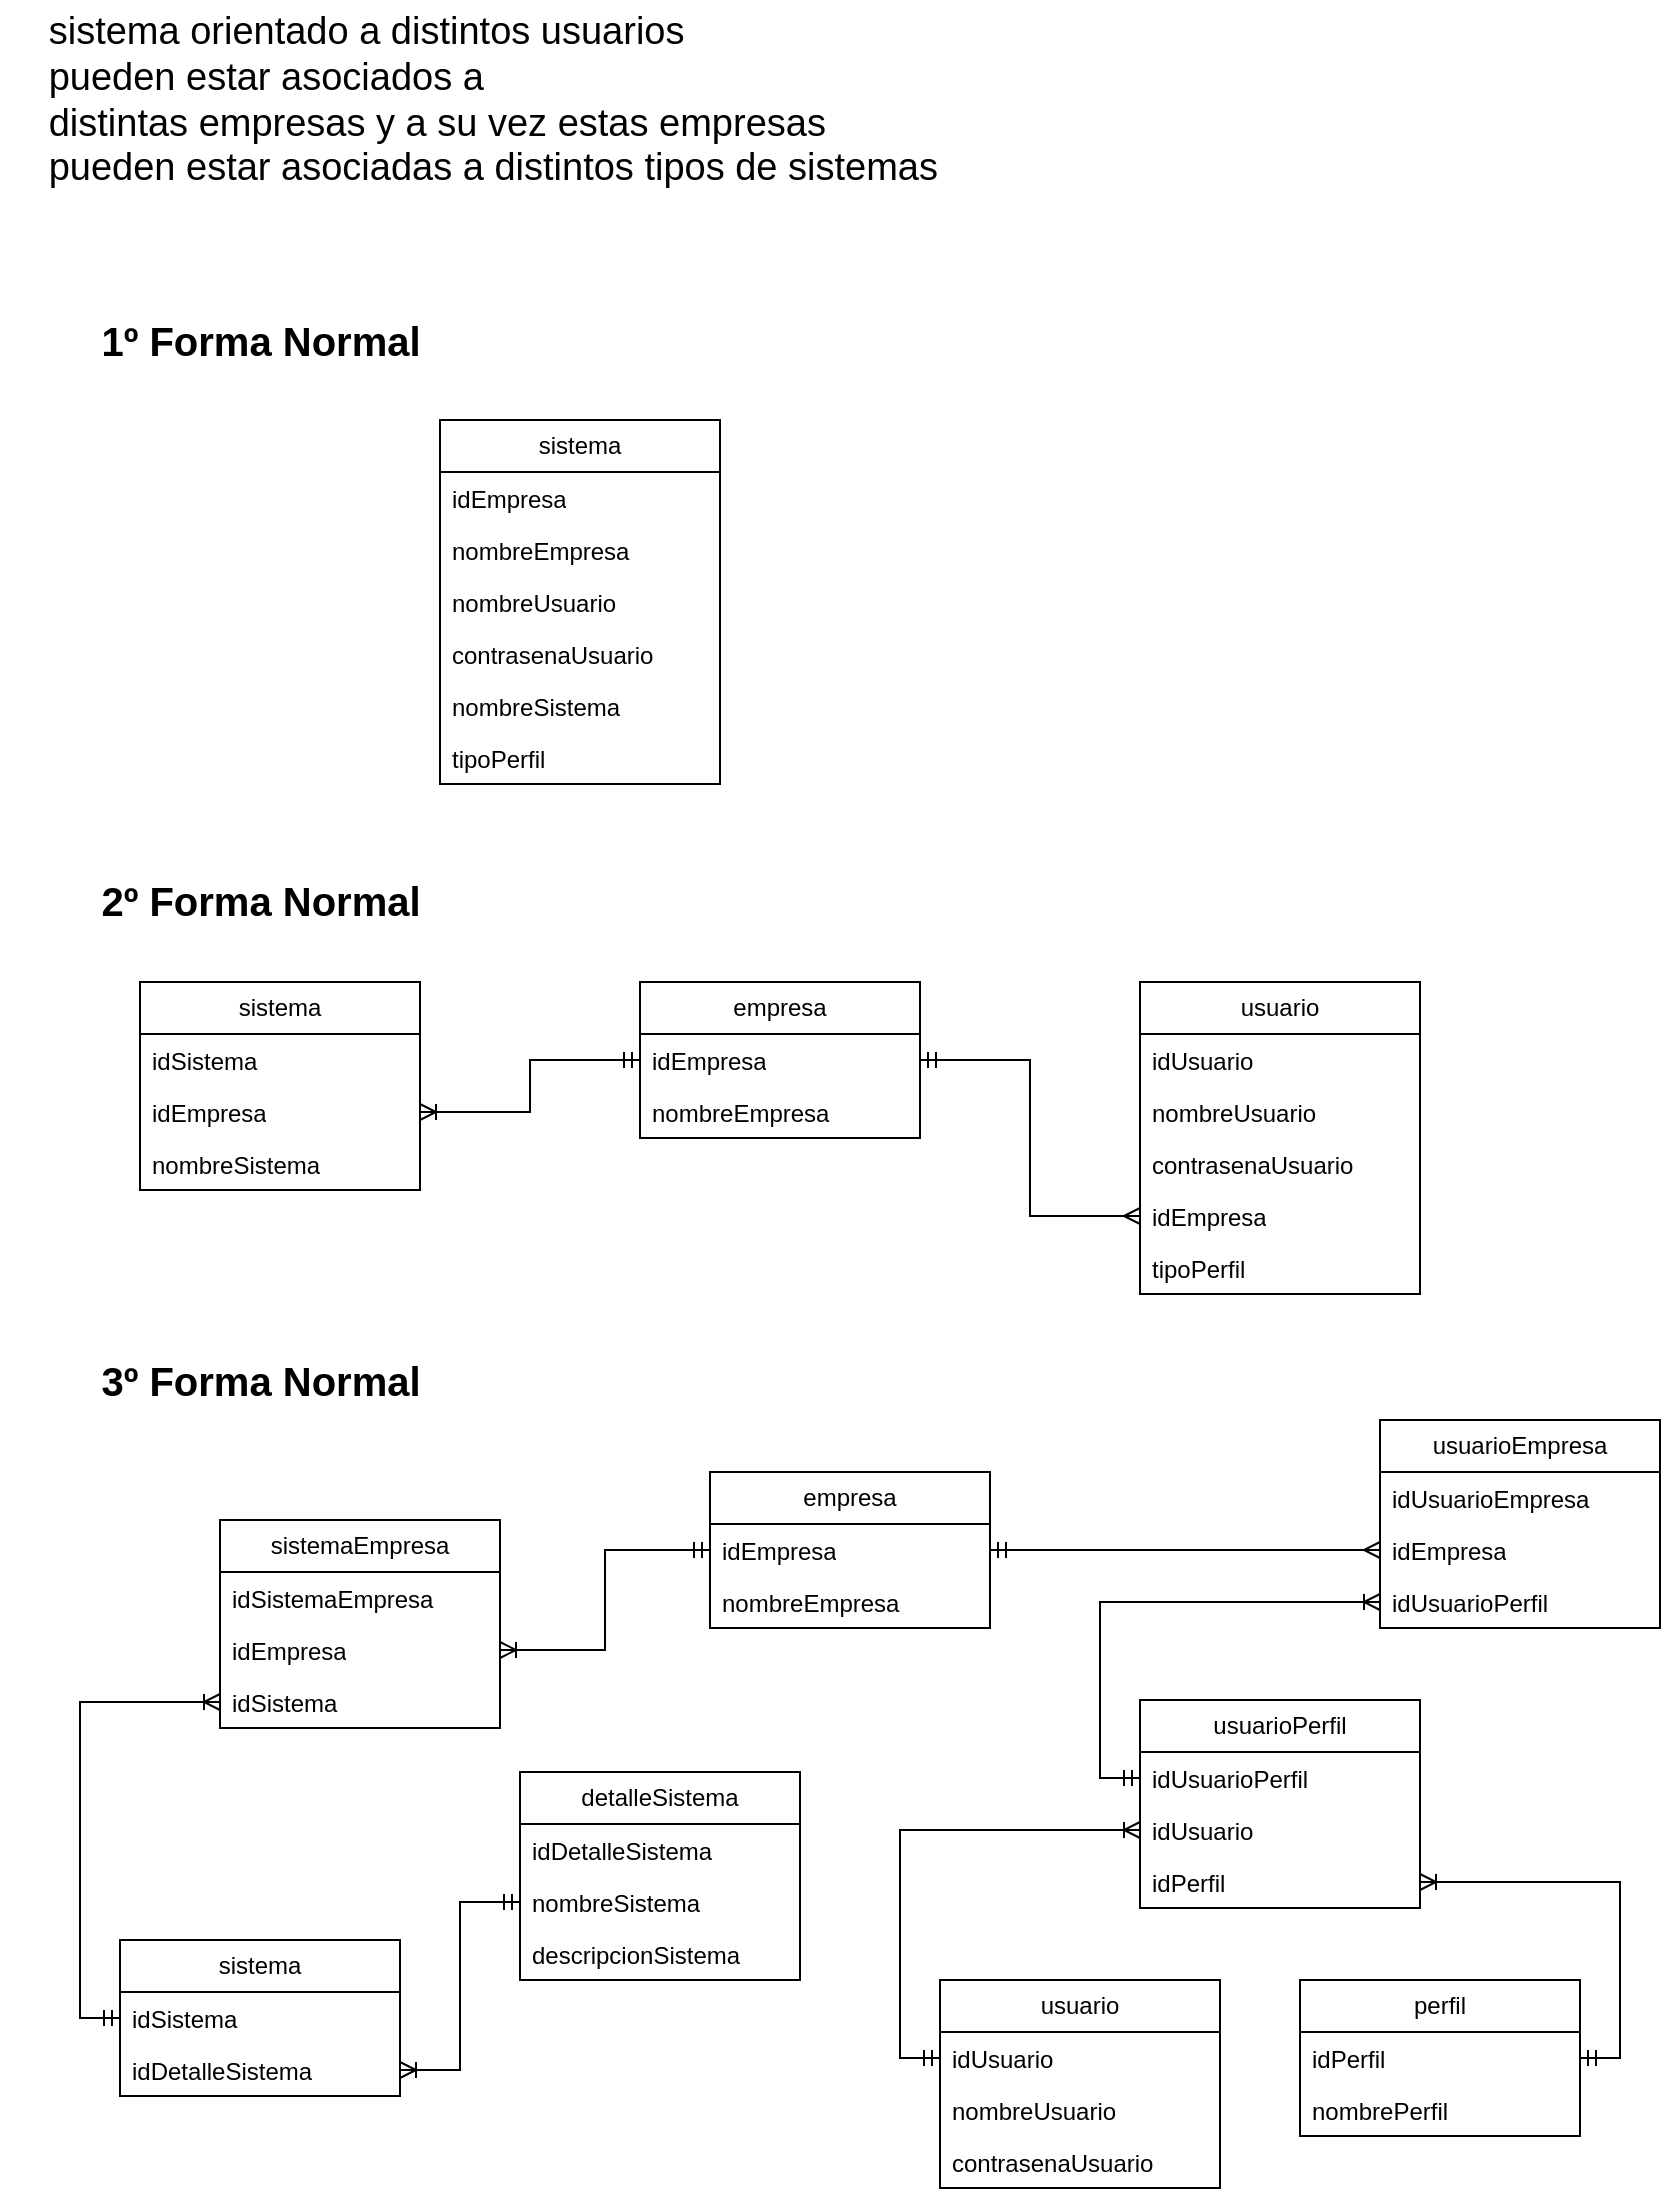 <mxfile version="24.4.8" type="github">
  <diagram name="Page-1" id="sJlT76BODjLUvXcsA-DQ">
    <mxGraphModel dx="1494" dy="941" grid="1" gridSize="10" guides="1" tooltips="1" connect="1" arrows="1" fold="1" page="1" pageScale="1" pageWidth="850" pageHeight="1100" math="0" shadow="0">
      <root>
        <mxCell id="0" />
        <mxCell id="1" parent="0" />
        <mxCell id="XsU_cXpm-pxWy6EAehPB-1" value="sistema" style="swimlane;fontStyle=0;childLayout=stackLayout;horizontal=1;startSize=26;fillColor=none;horizontalStack=0;resizeParent=1;resizeParentMax=0;resizeLast=0;collapsible=1;marginBottom=0;whiteSpace=wrap;html=1;" parent="1" vertex="1">
          <mxGeometry x="220" y="210" width="140" height="182" as="geometry" />
        </mxCell>
        <mxCell id="XsU_cXpm-pxWy6EAehPB-2" value="idEmpresa" style="text;strokeColor=none;fillColor=none;align=left;verticalAlign=top;spacingLeft=4;spacingRight=4;overflow=hidden;rotatable=0;points=[[0,0.5],[1,0.5]];portConstraint=eastwest;whiteSpace=wrap;html=1;" parent="XsU_cXpm-pxWy6EAehPB-1" vertex="1">
          <mxGeometry y="26" width="140" height="26" as="geometry" />
        </mxCell>
        <mxCell id="XsU_cXpm-pxWy6EAehPB-3" value="nombreEmpresa" style="text;strokeColor=none;fillColor=none;align=left;verticalAlign=top;spacingLeft=4;spacingRight=4;overflow=hidden;rotatable=0;points=[[0,0.5],[1,0.5]];portConstraint=eastwest;whiteSpace=wrap;html=1;" parent="XsU_cXpm-pxWy6EAehPB-1" vertex="1">
          <mxGeometry y="52" width="140" height="26" as="geometry" />
        </mxCell>
        <mxCell id="XsU_cXpm-pxWy6EAehPB-4" value="nombreUsuario" style="text;strokeColor=none;fillColor=none;align=left;verticalAlign=top;spacingLeft=4;spacingRight=4;overflow=hidden;rotatable=0;points=[[0,0.5],[1,0.5]];portConstraint=eastwest;whiteSpace=wrap;html=1;" parent="XsU_cXpm-pxWy6EAehPB-1" vertex="1">
          <mxGeometry y="78" width="140" height="26" as="geometry" />
        </mxCell>
        <mxCell id="XsU_cXpm-pxWy6EAehPB-22" value="contrasenaUsuario" style="text;strokeColor=none;fillColor=none;align=left;verticalAlign=top;spacingLeft=4;spacingRight=4;overflow=hidden;rotatable=0;points=[[0,0.5],[1,0.5]];portConstraint=eastwest;whiteSpace=wrap;html=1;" parent="XsU_cXpm-pxWy6EAehPB-1" vertex="1">
          <mxGeometry y="104" width="140" height="26" as="geometry" />
        </mxCell>
        <mxCell id="XsU_cXpm-pxWy6EAehPB-17" value="nombreSistema" style="text;strokeColor=none;fillColor=none;align=left;verticalAlign=top;spacingLeft=4;spacingRight=4;overflow=hidden;rotatable=0;points=[[0,0.5],[1,0.5]];portConstraint=eastwest;whiteSpace=wrap;html=1;" parent="XsU_cXpm-pxWy6EAehPB-1" vertex="1">
          <mxGeometry y="130" width="140" height="26" as="geometry" />
        </mxCell>
        <mxCell id="XsU_cXpm-pxWy6EAehPB-18" value="tipoPerfil" style="text;strokeColor=none;fillColor=none;align=left;verticalAlign=top;spacingLeft=4;spacingRight=4;overflow=hidden;rotatable=0;points=[[0,0.5],[1,0.5]];portConstraint=eastwest;whiteSpace=wrap;html=1;" parent="XsU_cXpm-pxWy6EAehPB-1" vertex="1">
          <mxGeometry y="156" width="140" height="26" as="geometry" />
        </mxCell>
        <mxCell id="XsU_cXpm-pxWy6EAehPB-5" value="&lt;font style=&quot;font-size: 20px;&quot;&gt;&lt;b&gt;1º Forma Normal&lt;/b&gt;&lt;br&gt;&lt;/font&gt;" style="text;html=1;align=center;verticalAlign=middle;resizable=0;points=[];autosize=1;strokeColor=none;fillColor=none;" parent="1" vertex="1">
          <mxGeometry x="40" y="150" width="180" height="40" as="geometry" />
        </mxCell>
        <mxCell id="XsU_cXpm-pxWy6EAehPB-6" value="sistema" style="swimlane;fontStyle=0;childLayout=stackLayout;horizontal=1;startSize=26;fillColor=none;horizontalStack=0;resizeParent=1;resizeParentMax=0;resizeLast=0;collapsible=1;marginBottom=0;whiteSpace=wrap;html=1;" parent="1" vertex="1">
          <mxGeometry x="70" y="491" width="140" height="104" as="geometry" />
        </mxCell>
        <mxCell id="XsU_cXpm-pxWy6EAehPB-7" value="idSistema" style="text;strokeColor=none;fillColor=none;align=left;verticalAlign=top;spacingLeft=4;spacingRight=4;overflow=hidden;rotatable=0;points=[[0,0.5],[1,0.5]];portConstraint=eastwest;whiteSpace=wrap;html=1;" parent="XsU_cXpm-pxWy6EAehPB-6" vertex="1">
          <mxGeometry y="26" width="140" height="26" as="geometry" />
        </mxCell>
        <mxCell id="XsU_cXpm-pxWy6EAehPB-29" value="idEmpresa" style="text;strokeColor=none;fillColor=none;align=left;verticalAlign=top;spacingLeft=4;spacingRight=4;overflow=hidden;rotatable=0;points=[[0,0.5],[1,0.5]];portConstraint=eastwest;whiteSpace=wrap;html=1;" parent="XsU_cXpm-pxWy6EAehPB-6" vertex="1">
          <mxGeometry y="52" width="140" height="26" as="geometry" />
        </mxCell>
        <mxCell id="XsU_cXpm-pxWy6EAehPB-8" value="nombreSistema" style="text;strokeColor=none;fillColor=none;align=left;verticalAlign=top;spacingLeft=4;spacingRight=4;overflow=hidden;rotatable=0;points=[[0,0.5],[1,0.5]];portConstraint=eastwest;whiteSpace=wrap;html=1;" parent="XsU_cXpm-pxWy6EAehPB-6" vertex="1">
          <mxGeometry y="78" width="140" height="26" as="geometry" />
        </mxCell>
        <mxCell id="XsU_cXpm-pxWy6EAehPB-10" value="&lt;font style=&quot;font-size: 20px;&quot;&gt;&lt;b&gt;2º Forma Normal&lt;/b&gt;&lt;br&gt;&lt;/font&gt;" style="text;html=1;align=center;verticalAlign=middle;resizable=0;points=[];autosize=1;strokeColor=none;fillColor=none;" parent="1" vertex="1">
          <mxGeometry x="40" y="430" width="180" height="40" as="geometry" />
        </mxCell>
        <mxCell id="XsU_cXpm-pxWy6EAehPB-15" value="&lt;font style=&quot;font-size: 20px;&quot;&gt;&lt;b&gt;3º Forma Normal&lt;/b&gt;&lt;br&gt;&lt;/font&gt;" style="text;html=1;align=center;verticalAlign=middle;resizable=0;points=[];autosize=1;strokeColor=none;fillColor=none;" parent="1" vertex="1">
          <mxGeometry x="40" y="670" width="180" height="40" as="geometry" />
        </mxCell>
        <mxCell id="XsU_cXpm-pxWy6EAehPB-19" value="empresa" style="swimlane;fontStyle=0;childLayout=stackLayout;horizontal=1;startSize=26;fillColor=none;horizontalStack=0;resizeParent=1;resizeParentMax=0;resizeLast=0;collapsible=1;marginBottom=0;whiteSpace=wrap;html=1;" parent="1" vertex="1">
          <mxGeometry x="320" y="491" width="140" height="78" as="geometry" />
        </mxCell>
        <mxCell id="XsU_cXpm-pxWy6EAehPB-20" value="idEmpresa" style="text;strokeColor=none;fillColor=none;align=left;verticalAlign=top;spacingLeft=4;spacingRight=4;overflow=hidden;rotatable=0;points=[[0,0.5],[1,0.5]];portConstraint=eastwest;whiteSpace=wrap;html=1;" parent="XsU_cXpm-pxWy6EAehPB-19" vertex="1">
          <mxGeometry y="26" width="140" height="26" as="geometry" />
        </mxCell>
        <mxCell id="XsU_cXpm-pxWy6EAehPB-21" value="nombreEmpresa" style="text;strokeColor=none;fillColor=none;align=left;verticalAlign=top;spacingLeft=4;spacingRight=4;overflow=hidden;rotatable=0;points=[[0,0.5],[1,0.5]];portConstraint=eastwest;whiteSpace=wrap;html=1;" parent="XsU_cXpm-pxWy6EAehPB-19" vertex="1">
          <mxGeometry y="52" width="140" height="26" as="geometry" />
        </mxCell>
        <mxCell id="XsU_cXpm-pxWy6EAehPB-23" value="usuario" style="swimlane;fontStyle=0;childLayout=stackLayout;horizontal=1;startSize=26;fillColor=none;horizontalStack=0;resizeParent=1;resizeParentMax=0;resizeLast=0;collapsible=1;marginBottom=0;whiteSpace=wrap;html=1;" parent="1" vertex="1">
          <mxGeometry x="570" y="491" width="140" height="156" as="geometry" />
        </mxCell>
        <mxCell id="XsU_cXpm-pxWy6EAehPB-24" value="idUsuario" style="text;strokeColor=none;fillColor=none;align=left;verticalAlign=top;spacingLeft=4;spacingRight=4;overflow=hidden;rotatable=0;points=[[0,0.5],[1,0.5]];portConstraint=eastwest;whiteSpace=wrap;html=1;" parent="XsU_cXpm-pxWy6EAehPB-23" vertex="1">
          <mxGeometry y="26" width="140" height="26" as="geometry" />
        </mxCell>
        <mxCell id="XsU_cXpm-pxWy6EAehPB-25" value="nombreUsuario" style="text;strokeColor=none;fillColor=none;align=left;verticalAlign=top;spacingLeft=4;spacingRight=4;overflow=hidden;rotatable=0;points=[[0,0.5],[1,0.5]];portConstraint=eastwest;whiteSpace=wrap;html=1;" parent="XsU_cXpm-pxWy6EAehPB-23" vertex="1">
          <mxGeometry y="52" width="140" height="26" as="geometry" />
        </mxCell>
        <mxCell id="XsU_cXpm-pxWy6EAehPB-27" value="contrasenaUsuario" style="text;strokeColor=none;fillColor=none;align=left;verticalAlign=top;spacingLeft=4;spacingRight=4;overflow=hidden;rotatable=0;points=[[0,0.5],[1,0.5]];portConstraint=eastwest;whiteSpace=wrap;html=1;" parent="XsU_cXpm-pxWy6EAehPB-23" vertex="1">
          <mxGeometry y="78" width="140" height="26" as="geometry" />
        </mxCell>
        <mxCell id="XsU_cXpm-pxWy6EAehPB-26" value="idEmpresa" style="text;strokeColor=none;fillColor=none;align=left;verticalAlign=top;spacingLeft=4;spacingRight=4;overflow=hidden;rotatable=0;points=[[0,0.5],[1,0.5]];portConstraint=eastwest;whiteSpace=wrap;html=1;" parent="XsU_cXpm-pxWy6EAehPB-23" vertex="1">
          <mxGeometry y="104" width="140" height="26" as="geometry" />
        </mxCell>
        <mxCell id="XsU_cXpm-pxWy6EAehPB-28" value="tipoPerfil" style="text;strokeColor=none;fillColor=none;align=left;verticalAlign=top;spacingLeft=4;spacingRight=4;overflow=hidden;rotatable=0;points=[[0,0.5],[1,0.5]];portConstraint=eastwest;whiteSpace=wrap;html=1;" parent="XsU_cXpm-pxWy6EAehPB-23" vertex="1">
          <mxGeometry y="130" width="140" height="26" as="geometry" />
        </mxCell>
        <mxCell id="XsU_cXpm-pxWy6EAehPB-30" value="" style="edgeStyle=orthogonalEdgeStyle;rounded=0;orthogonalLoop=1;jettySize=auto;html=1;entryX=0;entryY=0.5;entryDx=0;entryDy=0;endArrow=ERmany;endFill=0;startArrow=ERmandOne;startFill=0;" parent="1" source="XsU_cXpm-pxWy6EAehPB-20" target="XsU_cXpm-pxWy6EAehPB-26" edge="1">
          <mxGeometry relative="1" as="geometry" />
        </mxCell>
        <mxCell id="XsU_cXpm-pxWy6EAehPB-31" value="" style="edgeStyle=orthogonalEdgeStyle;rounded=0;orthogonalLoop=1;jettySize=auto;html=1;entryX=1;entryY=0.5;entryDx=0;entryDy=0;endArrow=ERoneToMany;endFill=0;startArrow=ERmandOne;startFill=0;" parent="1" source="XsU_cXpm-pxWy6EAehPB-20" target="XsU_cXpm-pxWy6EAehPB-29" edge="1">
          <mxGeometry relative="1" as="geometry" />
        </mxCell>
        <mxCell id="XsU_cXpm-pxWy6EAehPB-32" value="usuario" style="swimlane;fontStyle=0;childLayout=stackLayout;horizontal=1;startSize=26;fillColor=none;horizontalStack=0;resizeParent=1;resizeParentMax=0;resizeLast=0;collapsible=1;marginBottom=0;whiteSpace=wrap;html=1;" parent="1" vertex="1">
          <mxGeometry x="470" y="990" width="140" height="104" as="geometry" />
        </mxCell>
        <mxCell id="XsU_cXpm-pxWy6EAehPB-33" value="idUsuario" style="text;strokeColor=none;fillColor=none;align=left;verticalAlign=top;spacingLeft=4;spacingRight=4;overflow=hidden;rotatable=0;points=[[0,0.5],[1,0.5]];portConstraint=eastwest;whiteSpace=wrap;html=1;" parent="XsU_cXpm-pxWy6EAehPB-32" vertex="1">
          <mxGeometry y="26" width="140" height="26" as="geometry" />
        </mxCell>
        <mxCell id="XsU_cXpm-pxWy6EAehPB-34" value="nombreUsuario" style="text;strokeColor=none;fillColor=none;align=left;verticalAlign=top;spacingLeft=4;spacingRight=4;overflow=hidden;rotatable=0;points=[[0,0.5],[1,0.5]];portConstraint=eastwest;whiteSpace=wrap;html=1;" parent="XsU_cXpm-pxWy6EAehPB-32" vertex="1">
          <mxGeometry y="52" width="140" height="26" as="geometry" />
        </mxCell>
        <mxCell id="XsU_cXpm-pxWy6EAehPB-35" value="contrasenaUsuario" style="text;strokeColor=none;fillColor=none;align=left;verticalAlign=top;spacingLeft=4;spacingRight=4;overflow=hidden;rotatable=0;points=[[0,0.5],[1,0.5]];portConstraint=eastwest;whiteSpace=wrap;html=1;" parent="XsU_cXpm-pxWy6EAehPB-32" vertex="1">
          <mxGeometry y="78" width="140" height="26" as="geometry" />
        </mxCell>
        <mxCell id="XsU_cXpm-pxWy6EAehPB-71" style="edgeStyle=orthogonalEdgeStyle;rounded=0;orthogonalLoop=1;jettySize=auto;html=1;entryX=1;entryY=0.5;entryDx=0;entryDy=0;exitX=1;exitY=0.5;exitDx=0;exitDy=0;endArrow=ERoneToMany;endFill=0;startArrow=ERmandOne;startFill=0;" parent="1" source="XsU_cXpm-pxWy6EAehPB-39" target="XsU_cXpm-pxWy6EAehPB-69" edge="1">
          <mxGeometry relative="1" as="geometry" />
        </mxCell>
        <mxCell id="XsU_cXpm-pxWy6EAehPB-38" value="perfil" style="swimlane;fontStyle=0;childLayout=stackLayout;horizontal=1;startSize=26;fillColor=none;horizontalStack=0;resizeParent=1;resizeParentMax=0;resizeLast=0;collapsible=1;marginBottom=0;whiteSpace=wrap;html=1;" parent="1" vertex="1">
          <mxGeometry x="650" y="990" width="140" height="78" as="geometry" />
        </mxCell>
        <mxCell id="XsU_cXpm-pxWy6EAehPB-39" value="idPerfil" style="text;strokeColor=none;fillColor=none;align=left;verticalAlign=top;spacingLeft=4;spacingRight=4;overflow=hidden;rotatable=0;points=[[0,0.5],[1,0.5]];portConstraint=eastwest;whiteSpace=wrap;html=1;" parent="XsU_cXpm-pxWy6EAehPB-38" vertex="1">
          <mxGeometry y="26" width="140" height="26" as="geometry" />
        </mxCell>
        <mxCell id="XsU_cXpm-pxWy6EAehPB-40" value="nombrePerfil" style="text;strokeColor=none;fillColor=none;align=left;verticalAlign=top;spacingLeft=4;spacingRight=4;overflow=hidden;rotatable=0;points=[[0,0.5],[1,0.5]];portConstraint=eastwest;whiteSpace=wrap;html=1;" parent="XsU_cXpm-pxWy6EAehPB-38" vertex="1">
          <mxGeometry y="52" width="140" height="26" as="geometry" />
        </mxCell>
        <mxCell id="XsU_cXpm-pxWy6EAehPB-46" value="empresa" style="swimlane;fontStyle=0;childLayout=stackLayout;horizontal=1;startSize=26;fillColor=none;horizontalStack=0;resizeParent=1;resizeParentMax=0;resizeLast=0;collapsible=1;marginBottom=0;whiteSpace=wrap;html=1;" parent="1" vertex="1">
          <mxGeometry x="355" y="736" width="140" height="78" as="geometry" />
        </mxCell>
        <mxCell id="XsU_cXpm-pxWy6EAehPB-47" value="idEmpresa" style="text;strokeColor=none;fillColor=none;align=left;verticalAlign=top;spacingLeft=4;spacingRight=4;overflow=hidden;rotatable=0;points=[[0,0.5],[1,0.5]];portConstraint=eastwest;whiteSpace=wrap;html=1;" parent="XsU_cXpm-pxWy6EAehPB-46" vertex="1">
          <mxGeometry y="26" width="140" height="26" as="geometry" />
        </mxCell>
        <mxCell id="XsU_cXpm-pxWy6EAehPB-48" value="nombreEmpresa" style="text;strokeColor=none;fillColor=none;align=left;verticalAlign=top;spacingLeft=4;spacingRight=4;overflow=hidden;rotatable=0;points=[[0,0.5],[1,0.5]];portConstraint=eastwest;whiteSpace=wrap;html=1;" parent="XsU_cXpm-pxWy6EAehPB-46" vertex="1">
          <mxGeometry y="52" width="140" height="26" as="geometry" />
        </mxCell>
        <mxCell id="XsU_cXpm-pxWy6EAehPB-49" value="" style="edgeStyle=orthogonalEdgeStyle;rounded=0;orthogonalLoop=1;jettySize=auto;html=1;entryX=0;entryY=0.5;entryDx=0;entryDy=0;endArrow=ERmany;endFill=0;startArrow=ERmandOne;startFill=0;exitX=1;exitY=0.5;exitDx=0;exitDy=0;" parent="1" source="XsU_cXpm-pxWy6EAehPB-47" target="XsU_cXpm-pxWy6EAehPB-60" edge="1">
          <mxGeometry relative="1" as="geometry">
            <mxPoint x="464.75" y="650" as="sourcePoint" />
            <mxPoint x="574.75" y="728" as="targetPoint" />
          </mxGeometry>
        </mxCell>
        <mxCell id="XsU_cXpm-pxWy6EAehPB-50" value="sistema" style="swimlane;fontStyle=0;childLayout=stackLayout;horizontal=1;startSize=26;fillColor=none;horizontalStack=0;resizeParent=1;resizeParentMax=0;resizeLast=0;collapsible=1;marginBottom=0;whiteSpace=wrap;html=1;" parent="1" vertex="1">
          <mxGeometry x="60" y="970" width="140" height="78" as="geometry" />
        </mxCell>
        <mxCell id="XsU_cXpm-pxWy6EAehPB-51" value="idSistema" style="text;strokeColor=none;fillColor=none;align=left;verticalAlign=top;spacingLeft=4;spacingRight=4;overflow=hidden;rotatable=0;points=[[0,0.5],[1,0.5]];portConstraint=eastwest;whiteSpace=wrap;html=1;" parent="XsU_cXpm-pxWy6EAehPB-50" vertex="1">
          <mxGeometry y="26" width="140" height="26" as="geometry" />
        </mxCell>
        <mxCell id="XsU_cXpm-pxWy6EAehPB-53" value="idDetalleSistema" style="text;strokeColor=none;fillColor=none;align=left;verticalAlign=top;spacingLeft=4;spacingRight=4;overflow=hidden;rotatable=0;points=[[0,0.5],[1,0.5]];portConstraint=eastwest;whiteSpace=wrap;html=1;" parent="XsU_cXpm-pxWy6EAehPB-50" vertex="1">
          <mxGeometry y="52" width="140" height="26" as="geometry" />
        </mxCell>
        <mxCell id="XsU_cXpm-pxWy6EAehPB-54" value="detalleSistema" style="swimlane;fontStyle=0;childLayout=stackLayout;horizontal=1;startSize=26;fillColor=none;horizontalStack=0;resizeParent=1;resizeParentMax=0;resizeLast=0;collapsible=1;marginBottom=0;whiteSpace=wrap;html=1;" parent="1" vertex="1">
          <mxGeometry x="260" y="886" width="140" height="104" as="geometry" />
        </mxCell>
        <mxCell id="XsU_cXpm-pxWy6EAehPB-55" value="idDetalleSistema" style="text;strokeColor=none;fillColor=none;align=left;verticalAlign=top;spacingLeft=4;spacingRight=4;overflow=hidden;rotatable=0;points=[[0,0.5],[1,0.5]];portConstraint=eastwest;whiteSpace=wrap;html=1;" parent="XsU_cXpm-pxWy6EAehPB-54" vertex="1">
          <mxGeometry y="26" width="140" height="26" as="geometry" />
        </mxCell>
        <mxCell id="XsU_cXpm-pxWy6EAehPB-56" value="nombreSistema" style="text;strokeColor=none;fillColor=none;align=left;verticalAlign=top;spacingLeft=4;spacingRight=4;overflow=hidden;rotatable=0;points=[[0,0.5],[1,0.5]];portConstraint=eastwest;whiteSpace=wrap;html=1;" parent="XsU_cXpm-pxWy6EAehPB-54" vertex="1">
          <mxGeometry y="52" width="140" height="26" as="geometry" />
        </mxCell>
        <mxCell id="XsU_cXpm-pxWy6EAehPB-57" value="descripcionSistema" style="text;strokeColor=none;fillColor=none;align=left;verticalAlign=top;spacingLeft=4;spacingRight=4;overflow=hidden;rotatable=0;points=[[0,0.5],[1,0.5]];portConstraint=eastwest;whiteSpace=wrap;html=1;" parent="XsU_cXpm-pxWy6EAehPB-54" vertex="1">
          <mxGeometry y="78" width="140" height="26" as="geometry" />
        </mxCell>
        <mxCell id="XsU_cXpm-pxWy6EAehPB-58" value="usuarioEmpresa" style="swimlane;fontStyle=0;childLayout=stackLayout;horizontal=1;startSize=26;fillColor=none;horizontalStack=0;resizeParent=1;resizeParentMax=0;resizeLast=0;collapsible=1;marginBottom=0;whiteSpace=wrap;html=1;" parent="1" vertex="1">
          <mxGeometry x="690" y="710" width="140" height="104" as="geometry" />
        </mxCell>
        <mxCell id="XsU_cXpm-pxWy6EAehPB-59" value="idUsuarioEmpresa" style="text;strokeColor=none;fillColor=none;align=left;verticalAlign=top;spacingLeft=4;spacingRight=4;overflow=hidden;rotatable=0;points=[[0,0.5],[1,0.5]];portConstraint=eastwest;whiteSpace=wrap;html=1;" parent="XsU_cXpm-pxWy6EAehPB-58" vertex="1">
          <mxGeometry y="26" width="140" height="26" as="geometry" />
        </mxCell>
        <mxCell id="XsU_cXpm-pxWy6EAehPB-60" value="idEmpresa" style="text;strokeColor=none;fillColor=none;align=left;verticalAlign=top;spacingLeft=4;spacingRight=4;overflow=hidden;rotatable=0;points=[[0,0.5],[1,0.5]];portConstraint=eastwest;whiteSpace=wrap;html=1;" parent="XsU_cXpm-pxWy6EAehPB-58" vertex="1">
          <mxGeometry y="52" width="140" height="26" as="geometry" />
        </mxCell>
        <mxCell id="XsU_cXpm-pxWy6EAehPB-61" value="idUsuarioPerfil" style="text;strokeColor=none;fillColor=none;align=left;verticalAlign=top;spacingLeft=4;spacingRight=4;overflow=hidden;rotatable=0;points=[[0,0.5],[1,0.5]];portConstraint=eastwest;whiteSpace=wrap;html=1;" parent="XsU_cXpm-pxWy6EAehPB-58" vertex="1">
          <mxGeometry y="78" width="140" height="26" as="geometry" />
        </mxCell>
        <mxCell id="XsU_cXpm-pxWy6EAehPB-66" value="usuarioPerfil" style="swimlane;fontStyle=0;childLayout=stackLayout;horizontal=1;startSize=26;fillColor=none;horizontalStack=0;resizeParent=1;resizeParentMax=0;resizeLast=0;collapsible=1;marginBottom=0;whiteSpace=wrap;html=1;" parent="1" vertex="1">
          <mxGeometry x="570" y="850" width="140" height="104" as="geometry" />
        </mxCell>
        <mxCell id="XsU_cXpm-pxWy6EAehPB-67" value="idUsuarioPerfil" style="text;strokeColor=none;fillColor=none;align=left;verticalAlign=top;spacingLeft=4;spacingRight=4;overflow=hidden;rotatable=0;points=[[0,0.5],[1,0.5]];portConstraint=eastwest;whiteSpace=wrap;html=1;" parent="XsU_cXpm-pxWy6EAehPB-66" vertex="1">
          <mxGeometry y="26" width="140" height="26" as="geometry" />
        </mxCell>
        <mxCell id="XsU_cXpm-pxWy6EAehPB-68" value="idUsuario" style="text;strokeColor=none;fillColor=none;align=left;verticalAlign=top;spacingLeft=4;spacingRight=4;overflow=hidden;rotatable=0;points=[[0,0.5],[1,0.5]];portConstraint=eastwest;whiteSpace=wrap;html=1;" parent="XsU_cXpm-pxWy6EAehPB-66" vertex="1">
          <mxGeometry y="52" width="140" height="26" as="geometry" />
        </mxCell>
        <mxCell id="XsU_cXpm-pxWy6EAehPB-69" value="idPerfil" style="text;strokeColor=none;fillColor=none;align=left;verticalAlign=top;spacingLeft=4;spacingRight=4;overflow=hidden;rotatable=0;points=[[0,0.5],[1,0.5]];portConstraint=eastwest;whiteSpace=wrap;html=1;" parent="XsU_cXpm-pxWy6EAehPB-66" vertex="1">
          <mxGeometry y="78" width="140" height="26" as="geometry" />
        </mxCell>
        <mxCell id="XsU_cXpm-pxWy6EAehPB-73" style="edgeStyle=orthogonalEdgeStyle;rounded=0;orthogonalLoop=1;jettySize=auto;html=1;entryX=0;entryY=0.5;entryDx=0;entryDy=0;exitX=0;exitY=0.5;exitDx=0;exitDy=0;endArrow=ERoneToMany;endFill=0;startArrow=ERmandOne;startFill=0;" parent="1" source="XsU_cXpm-pxWy6EAehPB-33" target="XsU_cXpm-pxWy6EAehPB-68" edge="1">
          <mxGeometry relative="1" as="geometry" />
        </mxCell>
        <mxCell id="XsU_cXpm-pxWy6EAehPB-75" style="edgeStyle=orthogonalEdgeStyle;rounded=0;orthogonalLoop=1;jettySize=auto;html=1;exitX=0;exitY=0.5;exitDx=0;exitDy=0;endArrow=ERoneToMany;endFill=0;startArrow=ERmandOne;startFill=0;" parent="1" source="XsU_cXpm-pxWy6EAehPB-67" target="XsU_cXpm-pxWy6EAehPB-61" edge="1">
          <mxGeometry relative="1" as="geometry" />
        </mxCell>
        <mxCell id="XsU_cXpm-pxWy6EAehPB-77" value="sistemaEmpresa" style="swimlane;fontStyle=0;childLayout=stackLayout;horizontal=1;startSize=26;fillColor=none;horizontalStack=0;resizeParent=1;resizeParentMax=0;resizeLast=0;collapsible=1;marginBottom=0;whiteSpace=wrap;html=1;" parent="1" vertex="1">
          <mxGeometry x="110" y="760" width="140" height="104" as="geometry" />
        </mxCell>
        <mxCell id="XsU_cXpm-pxWy6EAehPB-78" value="idSistemaEmpresa" style="text;strokeColor=none;fillColor=none;align=left;verticalAlign=top;spacingLeft=4;spacingRight=4;overflow=hidden;rotatable=0;points=[[0,0.5],[1,0.5]];portConstraint=eastwest;whiteSpace=wrap;html=1;" parent="XsU_cXpm-pxWy6EAehPB-77" vertex="1">
          <mxGeometry y="26" width="140" height="26" as="geometry" />
        </mxCell>
        <mxCell id="XsU_cXpm-pxWy6EAehPB-79" value="idEmpresa" style="text;strokeColor=none;fillColor=none;align=left;verticalAlign=top;spacingLeft=4;spacingRight=4;overflow=hidden;rotatable=0;points=[[0,0.5],[1,0.5]];portConstraint=eastwest;whiteSpace=wrap;html=1;" parent="XsU_cXpm-pxWy6EAehPB-77" vertex="1">
          <mxGeometry y="52" width="140" height="26" as="geometry" />
        </mxCell>
        <mxCell id="XsU_cXpm-pxWy6EAehPB-80" value="idSistema" style="text;strokeColor=none;fillColor=none;align=left;verticalAlign=top;spacingLeft=4;spacingRight=4;overflow=hidden;rotatable=0;points=[[0,0.5],[1,0.5]];portConstraint=eastwest;whiteSpace=wrap;html=1;" parent="XsU_cXpm-pxWy6EAehPB-77" vertex="1">
          <mxGeometry y="78" width="140" height="26" as="geometry" />
        </mxCell>
        <mxCell id="XsU_cXpm-pxWy6EAehPB-81" value="" style="edgeStyle=orthogonalEdgeStyle;rounded=0;orthogonalLoop=1;jettySize=auto;html=1;endArrow=ERoneToMany;endFill=0;startArrow=ERmandOne;startFill=0;" parent="1" source="XsU_cXpm-pxWy6EAehPB-56" target="XsU_cXpm-pxWy6EAehPB-53" edge="1">
          <mxGeometry relative="1" as="geometry" />
        </mxCell>
        <mxCell id="XsU_cXpm-pxWy6EAehPB-82" style="edgeStyle=orthogonalEdgeStyle;rounded=0;orthogonalLoop=1;jettySize=auto;html=1;entryX=0;entryY=0.5;entryDx=0;entryDy=0;exitX=0;exitY=0.5;exitDx=0;exitDy=0;endArrow=ERoneToMany;endFill=0;startArrow=ERmandOne;startFill=0;" parent="1" source="XsU_cXpm-pxWy6EAehPB-51" target="XsU_cXpm-pxWy6EAehPB-80" edge="1">
          <mxGeometry relative="1" as="geometry" />
        </mxCell>
        <mxCell id="XsU_cXpm-pxWy6EAehPB-83" style="edgeStyle=orthogonalEdgeStyle;rounded=0;orthogonalLoop=1;jettySize=auto;html=1;entryX=1;entryY=0.5;entryDx=0;entryDy=0;endArrow=ERoneToMany;endFill=0;startArrow=ERmandOne;startFill=0;" parent="1" source="XsU_cXpm-pxWy6EAehPB-47" target="XsU_cXpm-pxWy6EAehPB-79" edge="1">
          <mxGeometry relative="1" as="geometry" />
        </mxCell>
        <mxCell id="XsU_cXpm-pxWy6EAehPB-84" value="&lt;div align=&quot;justify&quot; style=&quot;font-size: 19px;&quot;&gt;&lt;font style=&quot;font-size: 19px;&quot;&gt;sistema orientado a distintos usuarios&lt;/font&gt;&lt;/div&gt;&lt;div align=&quot;justify&quot; style=&quot;font-size: 19px;&quot;&gt;&lt;font style=&quot;font-size: 19px;&quot;&gt;pueden estar asociados a &lt;br&gt;&lt;/font&gt;&lt;/div&gt;&lt;div align=&quot;justify&quot; style=&quot;font-size: 19px;&quot;&gt;&lt;font style=&quot;font-size: 19px;&quot;&gt;distintas empresas y a su vez estas empresas &lt;br&gt;&lt;/font&gt;&lt;/div&gt;&lt;div align=&quot;justify&quot; style=&quot;font-size: 19px;&quot;&gt;&lt;font style=&quot;font-size: 19px;&quot;&gt;&lt;font style=&quot;font-size: 19px;&quot;&gt;pueden estar asociadas a distintos tipos de sistemas&lt;/font&gt;&lt;font style=&quot;font-size: 19px;&quot;&gt;&lt;br&gt;&lt;/font&gt;&lt;/font&gt;&lt;/div&gt;" style="text;html=1;align=right;verticalAlign=middle;resizable=0;points=[];autosize=1;strokeColor=none;fillColor=none;" parent="1" vertex="1">
          <mxGeometry width="470" height="100" as="geometry" />
        </mxCell>
      </root>
    </mxGraphModel>
  </diagram>
</mxfile>
